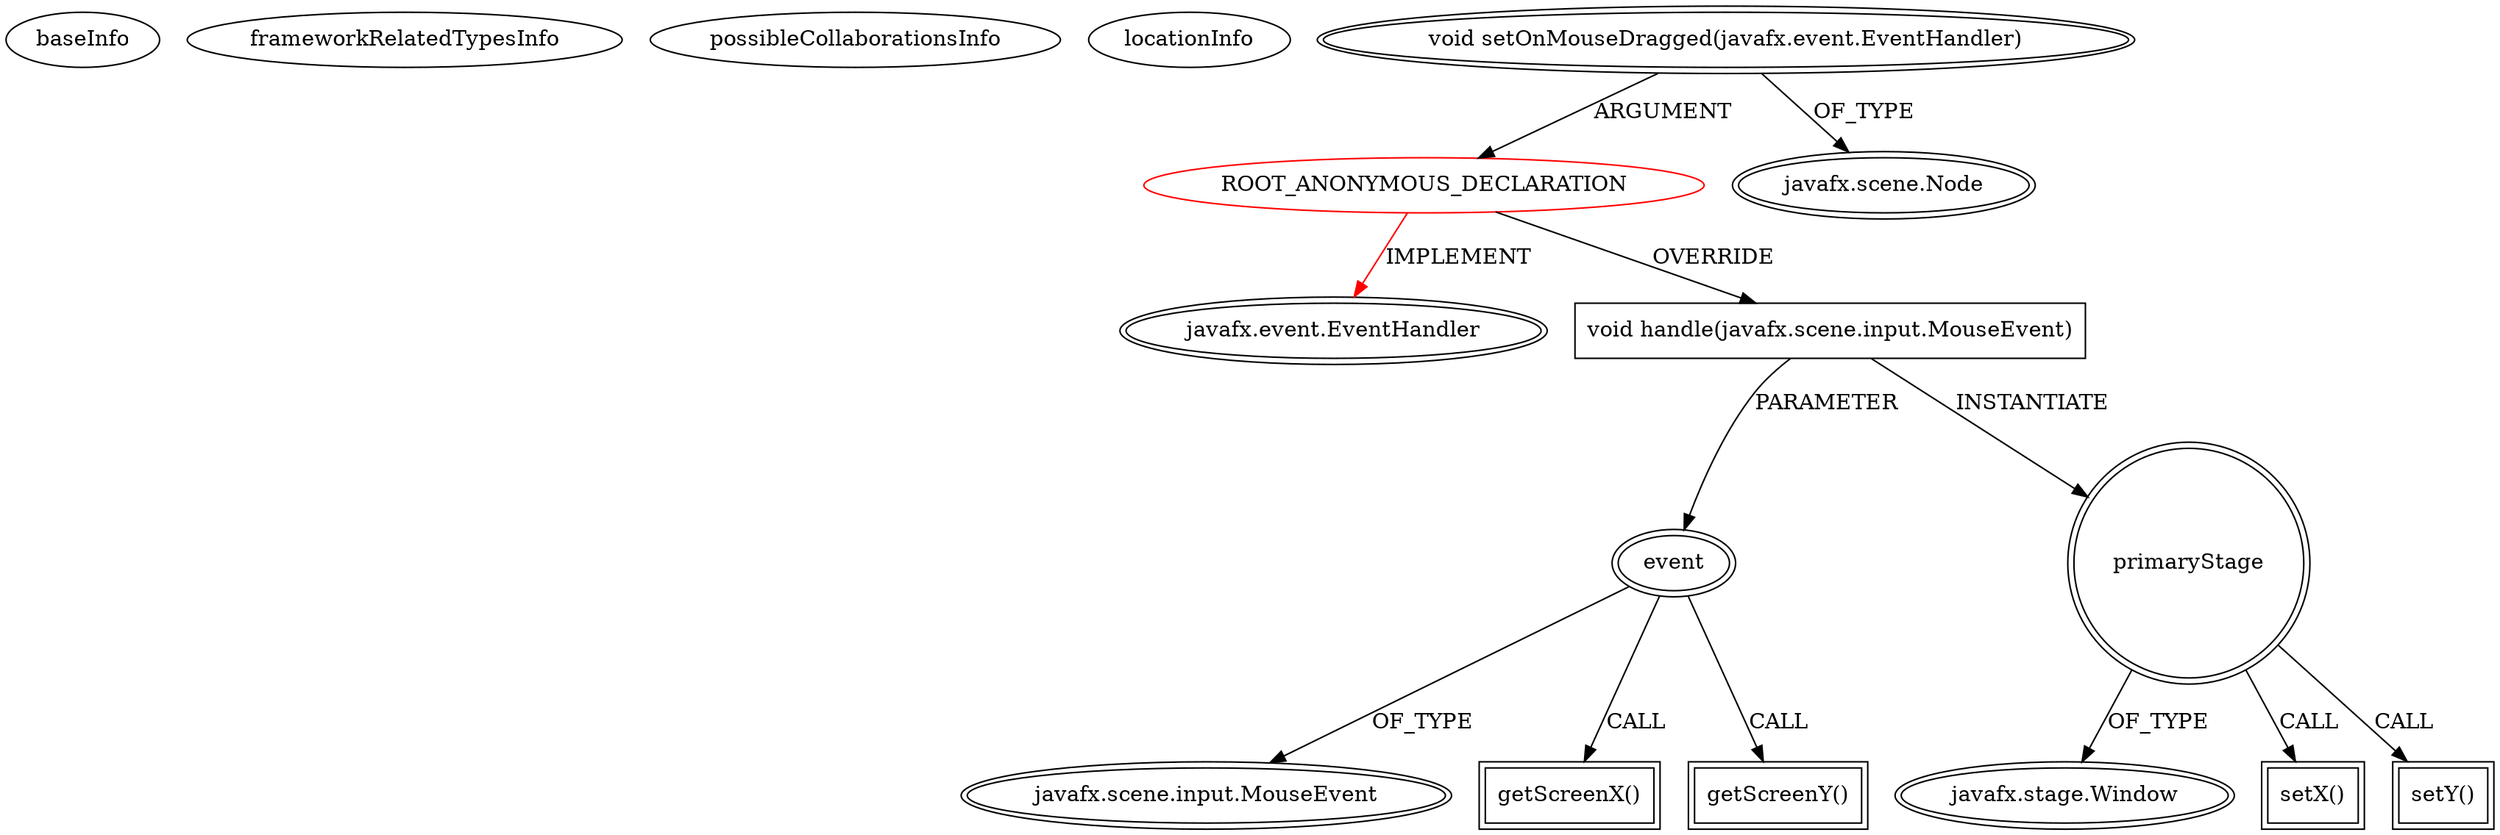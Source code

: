 digraph {
baseInfo[graphId=1154,category="extension_graph",isAnonymous=true,possibleRelation=false]
frameworkRelatedTypesInfo[0="javafx.event.EventHandler"]
possibleCollaborationsInfo[]
locationInfo[projectName="SNIPER722-CappLauncher",filePath="/SNIPER722-CappLauncher/CappLauncher-master/src/main/java/Gui/EULAGui.java",contextSignature="javafx.scene.Scene getScene(javafx.stage.Stage)",graphId="1154"]
0[label="ROOT_ANONYMOUS_DECLARATION",vertexType="ROOT_ANONYMOUS_DECLARATION",isFrameworkType=false,color=red]
1[label="javafx.event.EventHandler",vertexType="FRAMEWORK_INTERFACE_TYPE",isFrameworkType=true,peripheries=2]
2[label="void setOnMouseDragged(javafx.event.EventHandler)",vertexType="OUTSIDE_CALL",isFrameworkType=true,peripheries=2]
3[label="javafx.scene.Node",vertexType="FRAMEWORK_CLASS_TYPE",isFrameworkType=true,peripheries=2]
4[label="void handle(javafx.scene.input.MouseEvent)",vertexType="OVERRIDING_METHOD_DECLARATION",isFrameworkType=false,shape=box]
5[label="event",vertexType="PARAMETER_DECLARATION",isFrameworkType=true,peripheries=2]
6[label="javafx.scene.input.MouseEvent",vertexType="FRAMEWORK_CLASS_TYPE",isFrameworkType=true,peripheries=2]
7[label="primaryStage",vertexType="VARIABLE_EXPRESION",isFrameworkType=true,peripheries=2,shape=circle]
9[label="javafx.stage.Window",vertexType="FRAMEWORK_CLASS_TYPE",isFrameworkType=true,peripheries=2]
8[label="setX()",vertexType="INSIDE_CALL",isFrameworkType=true,peripheries=2,shape=box]
11[label="getScreenX()",vertexType="INSIDE_CALL",isFrameworkType=true,peripheries=2,shape=box]
13[label="setY()",vertexType="INSIDE_CALL",isFrameworkType=true,peripheries=2,shape=box]
15[label="getScreenY()",vertexType="INSIDE_CALL",isFrameworkType=true,peripheries=2,shape=box]
0->1[label="IMPLEMENT",color=red]
2->0[label="ARGUMENT"]
2->3[label="OF_TYPE"]
0->4[label="OVERRIDE"]
5->6[label="OF_TYPE"]
4->5[label="PARAMETER"]
4->7[label="INSTANTIATE"]
7->9[label="OF_TYPE"]
7->8[label="CALL"]
5->11[label="CALL"]
7->13[label="CALL"]
5->15[label="CALL"]
}
